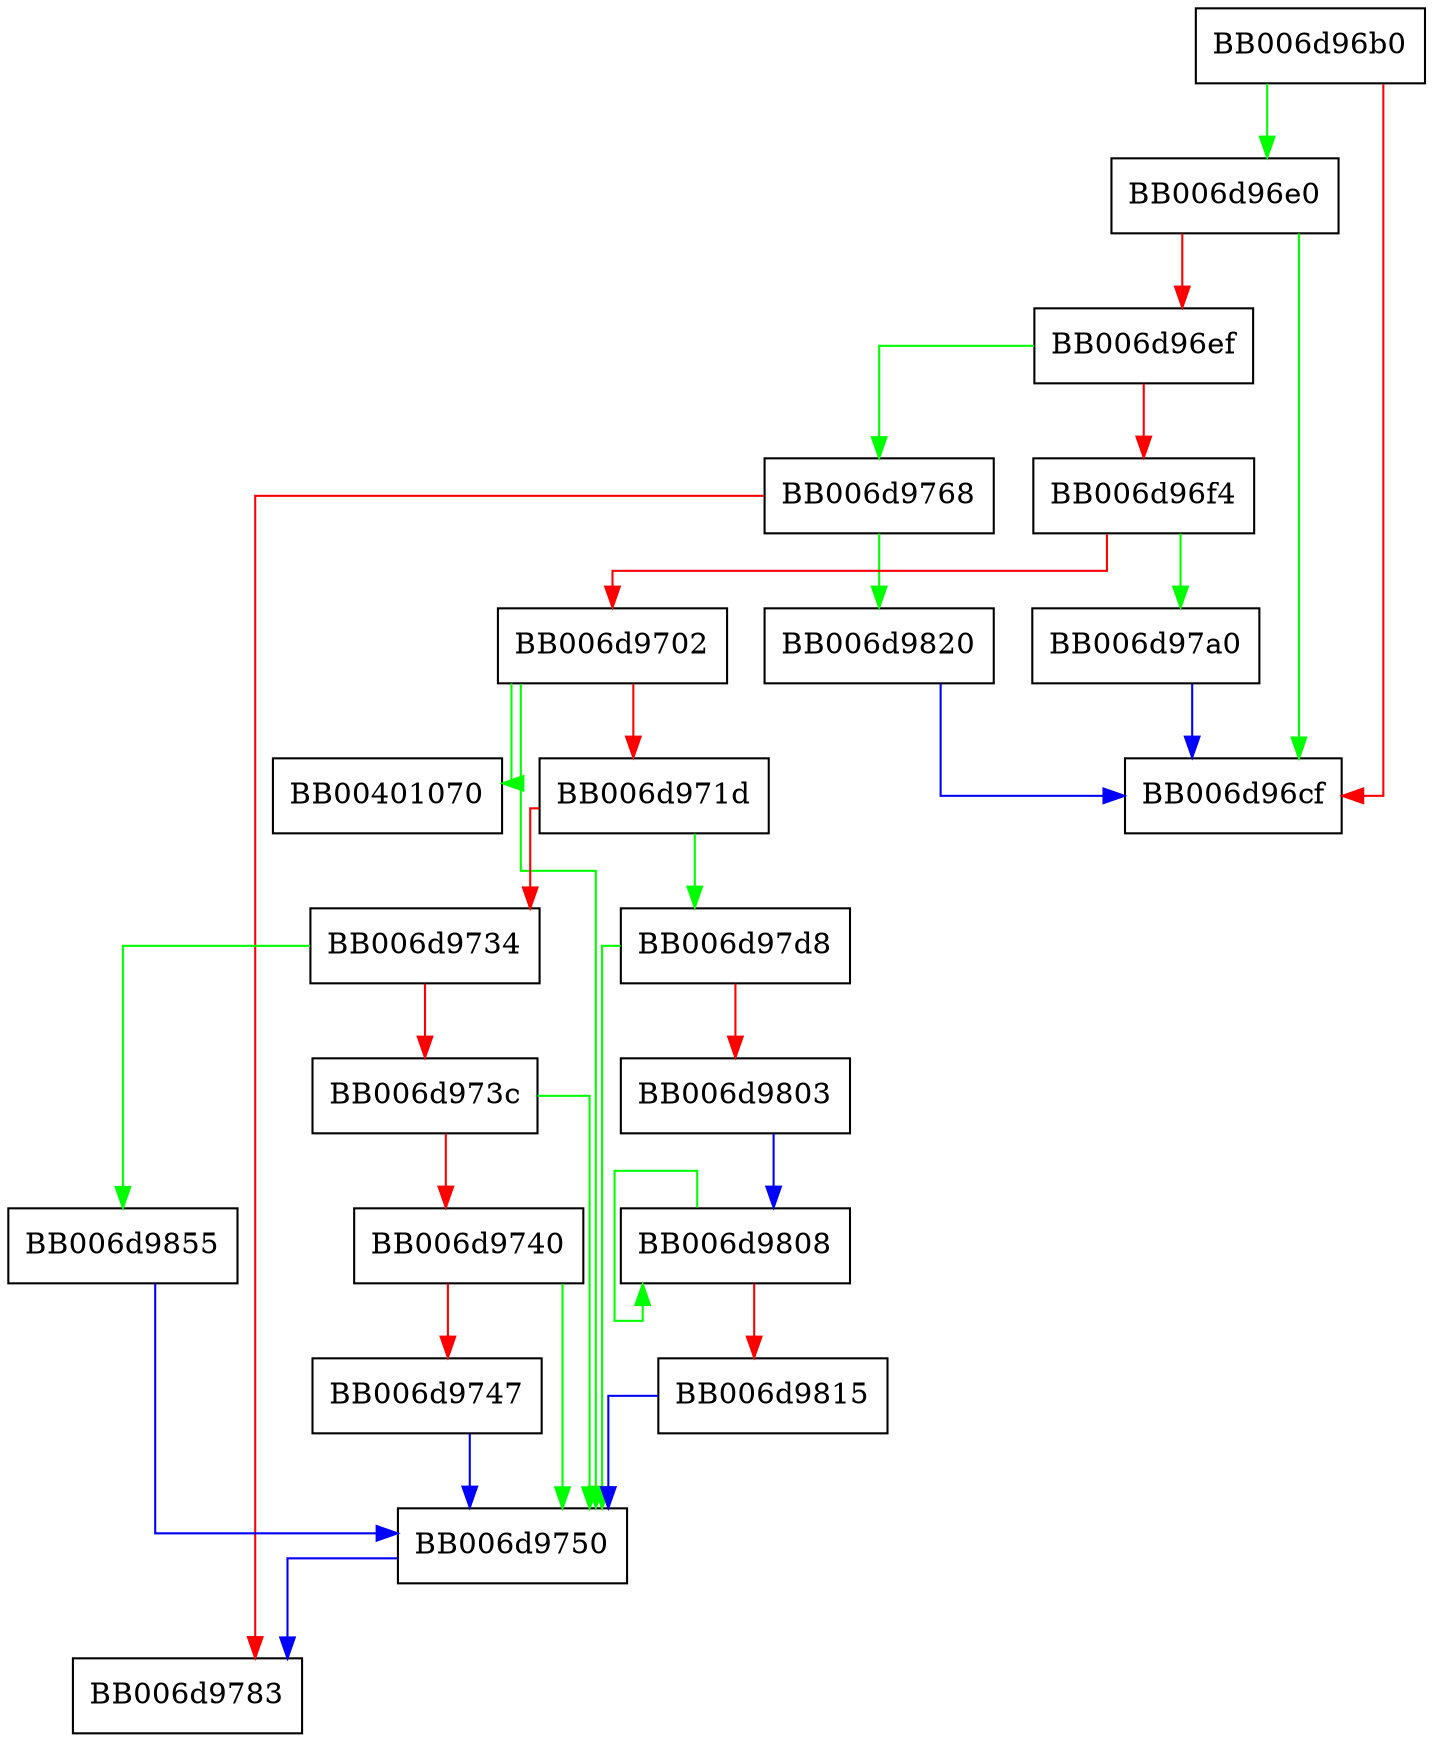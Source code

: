 digraph blake2_mac_init {
  node [shape="box"];
  graph [splines=ortho];
  BB006d96b0 -> BB006d96e0 [color="green"];
  BB006d96b0 -> BB006d96cf [color="red"];
  BB006d96e0 -> BB006d96cf [color="green"];
  BB006d96e0 -> BB006d96ef [color="red"];
  BB006d96ef -> BB006d9768 [color="green"];
  BB006d96ef -> BB006d96f4 [color="red"];
  BB006d96f4 -> BB006d97a0 [color="green"];
  BB006d96f4 -> BB006d9702 [color="red"];
  BB006d9702 -> BB00401070 [color="green"];
  BB006d9702 -> BB006d9750 [color="green"];
  BB006d9702 -> BB006d971d [color="red"];
  BB006d971d -> BB006d97d8 [color="green"];
  BB006d971d -> BB006d9734 [color="red"];
  BB006d9734 -> BB006d9855 [color="green"];
  BB006d9734 -> BB006d973c [color="red"];
  BB006d973c -> BB006d9750 [color="green"];
  BB006d973c -> BB006d9740 [color="red"];
  BB006d9740 -> BB006d9750 [color="green"];
  BB006d9740 -> BB006d9747 [color="red"];
  BB006d9747 -> BB006d9750 [color="blue"];
  BB006d9750 -> BB006d9783 [color="blue"];
  BB006d9768 -> BB006d9820 [color="green"];
  BB006d9768 -> BB006d9783 [color="red"];
  BB006d97a0 -> BB006d96cf [color="blue"];
  BB006d97d8 -> BB006d9750 [color="green"];
  BB006d97d8 -> BB006d9803 [color="red"];
  BB006d9803 -> BB006d9808 [color="blue"];
  BB006d9808 -> BB006d9808 [color="green"];
  BB006d9808 -> BB006d9815 [color="red"];
  BB006d9815 -> BB006d9750 [color="blue"];
  BB006d9820 -> BB006d96cf [color="blue"];
  BB006d9855 -> BB006d9750 [color="blue"];
}